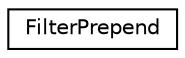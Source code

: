 digraph "类继承关系图"
{
 // INTERACTIVE_SVG=YES
 // LATEX_PDF_SIZE
  edge [fontname="Helvetica",fontsize="10",labelfontname="Helvetica",labelfontsize="10"];
  node [fontname="Helvetica",fontsize="10",shape=record];
  rankdir="LR";
  Node0 [label="FilterPrepend",height=0.2,width=0.4,color="black", fillcolor="white", style="filled",URL="$db/d51/class_filter_prepend.html",tooltip="The implementation of the \"prepend\" filter"];
}
